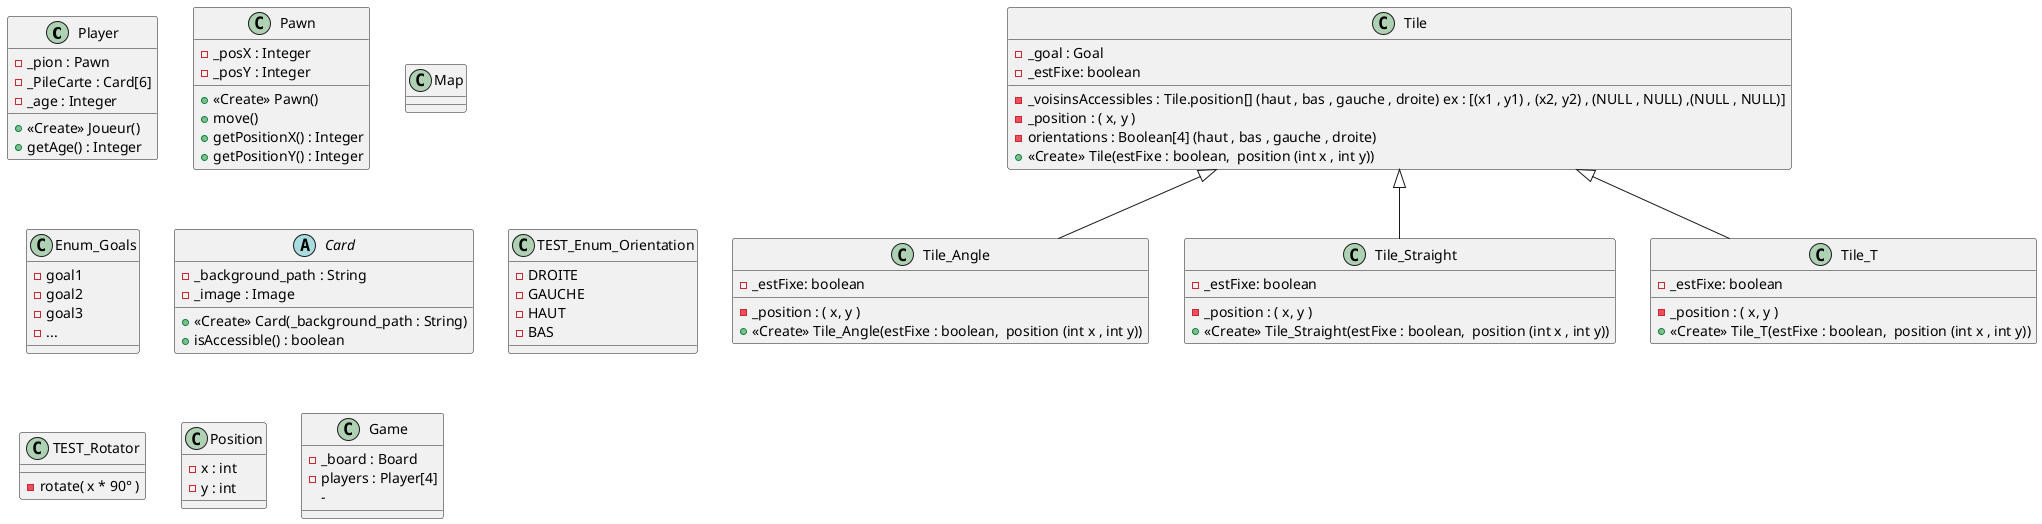 @startuml
class Player {
- _pion : Pawn
- _PileCarte : Card[6]
- _age : Integer
+ <<Create>> Joueur()
+ getAge() : Integer

}
class Pawn{
- _posX : Integer
- _posY : Integer
+ <<Create>> Pawn()
+ move()
+ getPositionX() : Integer
+ getPositionY() : Integer
}

class Map{
}

class Tile {
    - _goal : Goal
    - _voisinsAccessibles : Tile.position[] (haut , bas , gauche , droite) ex : [(x1 , y1) , (x2, y2) , (NULL , NULL) ,(NULL , NULL)]
    - _estFixe: boolean
    - _position : ( x, y )
    - orientations : Boolean[4] (haut , bas , gauche , droite)
    + <<Create>> Tile(estFixe : boolean,  position (int x , int y))
}

class Enum_Goals {
    - goal1
    - goal2
    - goal3
    - ...
}

class Tile_Angle extends Tile{
    - _estFixe: boolean
    - _position : ( x, y )
    + <<Create>> Tile_Angle(estFixe : boolean,  position (int x , int y))
}

class Tile_Straight extends Tile {
    - _estFixe: boolean
    - _position : ( x, y )
    + <<Create>> Tile_Straight(estFixe : boolean,  position (int x , int y))
}

class Tile_T extends Tile {
    - _estFixe: boolean
    - _position : ( x, y )
    + <<Create>> Tile_T(estFixe : boolean,  position (int x , int y))
}

abstract Card {
    - _background_path : String
    - _image : Image
    + <<Create>> Card(_background_path : String)
    + isAccessible() : boolean
    }


class TEST_Enum_Orientation {
    - DROITE
    - GAUCHE
    - HAUT
    - BAS
}

class TEST_Rotator {
    - rotate( x * 90° )
}


class Position {
    - x : int
    - y : int
}

class Game {
    - _board : Board
    - players : Player[4]
    -

}
@enduml